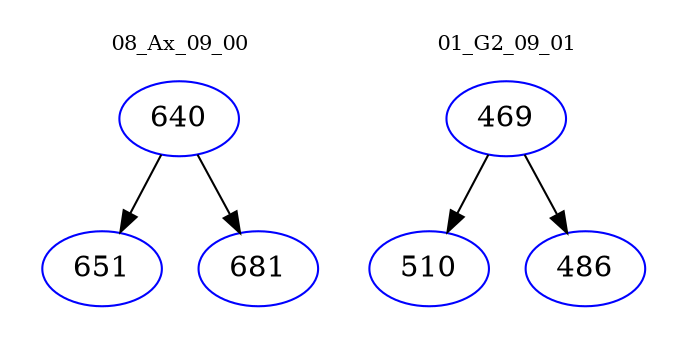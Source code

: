digraph{
subgraph cluster_0 {
color = white
label = "08_Ax_09_00";
fontsize=10;
T0_640 [label="640", color="blue"]
T0_640 -> T0_651 [color="black"]
T0_651 [label="651", color="blue"]
T0_640 -> T0_681 [color="black"]
T0_681 [label="681", color="blue"]
}
subgraph cluster_1 {
color = white
label = "01_G2_09_01";
fontsize=10;
T1_469 [label="469", color="blue"]
T1_469 -> T1_510 [color="black"]
T1_510 [label="510", color="blue"]
T1_469 -> T1_486 [color="black"]
T1_486 [label="486", color="blue"]
}
}
